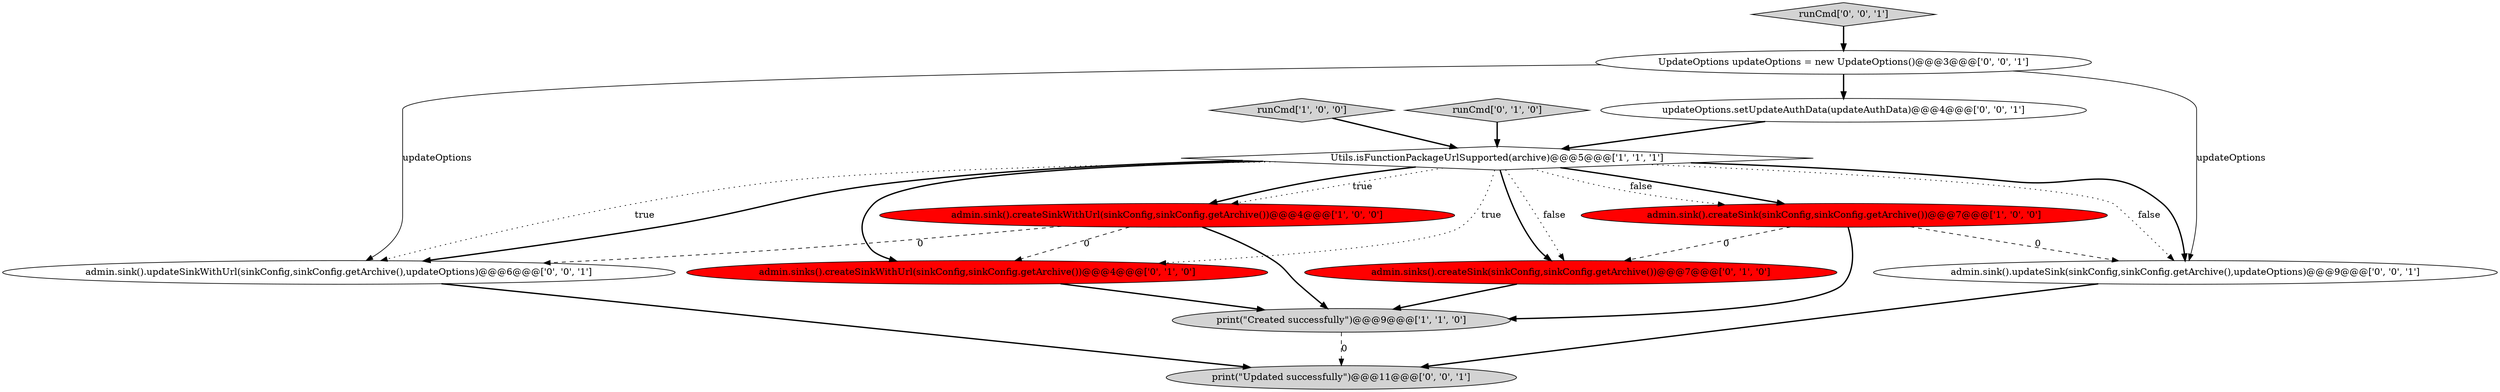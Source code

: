 digraph {
8 [style = filled, label = "admin.sink().updateSink(sinkConfig,sinkConfig.getArchive(),updateOptions)@@@9@@@['0', '0', '1']", fillcolor = white, shape = ellipse image = "AAA0AAABBB3BBB"];
0 [style = filled, label = "print(\"Created successfully\")@@@9@@@['1', '1', '0']", fillcolor = lightgray, shape = ellipse image = "AAA0AAABBB1BBB"];
12 [style = filled, label = "UpdateOptions updateOptions = new UpdateOptions()@@@3@@@['0', '0', '1']", fillcolor = white, shape = ellipse image = "AAA0AAABBB3BBB"];
3 [style = filled, label = "Utils.isFunctionPackageUrlSupported(archive)@@@5@@@['1', '1', '1']", fillcolor = white, shape = diamond image = "AAA0AAABBB1BBB"];
13 [style = filled, label = "updateOptions.setUpdateAuthData(updateAuthData)@@@4@@@['0', '0', '1']", fillcolor = white, shape = ellipse image = "AAA0AAABBB3BBB"];
1 [style = filled, label = "runCmd['1', '0', '0']", fillcolor = lightgray, shape = diamond image = "AAA0AAABBB1BBB"];
4 [style = filled, label = "admin.sink().createSinkWithUrl(sinkConfig,sinkConfig.getArchive())@@@4@@@['1', '0', '0']", fillcolor = red, shape = ellipse image = "AAA1AAABBB1BBB"];
2 [style = filled, label = "admin.sink().createSink(sinkConfig,sinkConfig.getArchive())@@@7@@@['1', '0', '0']", fillcolor = red, shape = ellipse image = "AAA1AAABBB1BBB"];
7 [style = filled, label = "admin.sinks().createSinkWithUrl(sinkConfig,sinkConfig.getArchive())@@@4@@@['0', '1', '0']", fillcolor = red, shape = ellipse image = "AAA1AAABBB2BBB"];
9 [style = filled, label = "print(\"Updated successfully\")@@@11@@@['0', '0', '1']", fillcolor = lightgray, shape = ellipse image = "AAA0AAABBB3BBB"];
11 [style = filled, label = "runCmd['0', '0', '1']", fillcolor = lightgray, shape = diamond image = "AAA0AAABBB3BBB"];
5 [style = filled, label = "runCmd['0', '1', '0']", fillcolor = lightgray, shape = diamond image = "AAA0AAABBB2BBB"];
10 [style = filled, label = "admin.sink().updateSinkWithUrl(sinkConfig,sinkConfig.getArchive(),updateOptions)@@@6@@@['0', '0', '1']", fillcolor = white, shape = ellipse image = "AAA0AAABBB3BBB"];
6 [style = filled, label = "admin.sinks().createSink(sinkConfig,sinkConfig.getArchive())@@@7@@@['0', '1', '0']", fillcolor = red, shape = ellipse image = "AAA1AAABBB2BBB"];
5->3 [style = bold, label=""];
3->7 [style = dotted, label="true"];
12->10 [style = solid, label="updateOptions"];
3->10 [style = dotted, label="true"];
1->3 [style = bold, label=""];
3->4 [style = dotted, label="true"];
3->6 [style = bold, label=""];
7->0 [style = bold, label=""];
6->0 [style = bold, label=""];
11->12 [style = bold, label=""];
3->8 [style = dotted, label="false"];
3->4 [style = bold, label=""];
2->8 [style = dashed, label="0"];
4->0 [style = bold, label=""];
3->6 [style = dotted, label="false"];
12->13 [style = bold, label=""];
3->10 [style = bold, label=""];
2->0 [style = bold, label=""];
3->2 [style = bold, label=""];
13->3 [style = bold, label=""];
3->7 [style = bold, label=""];
4->7 [style = dashed, label="0"];
12->8 [style = solid, label="updateOptions"];
3->8 [style = bold, label=""];
8->9 [style = bold, label=""];
2->6 [style = dashed, label="0"];
10->9 [style = bold, label=""];
0->9 [style = dashed, label="0"];
4->10 [style = dashed, label="0"];
3->2 [style = dotted, label="false"];
}
